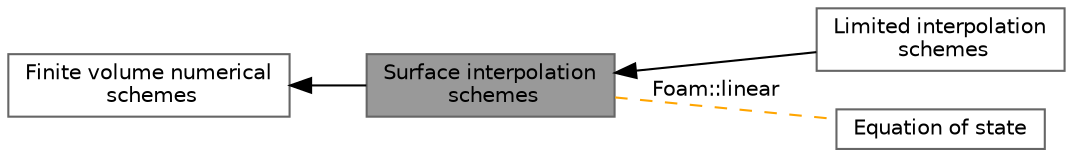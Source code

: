 digraph "Surface interpolation schemes"
{
 // LATEX_PDF_SIZE
  bgcolor="transparent";
  edge [fontname=Helvetica,fontsize=10,labelfontname=Helvetica,labelfontsize=10];
  node [fontname=Helvetica,fontsize=10,shape=box,height=0.2,width=0.4];
  rankdir=LR;
  Node3 [id="Node000003",label="Limited interpolation\l schemes",height=0.2,width=0.4,color="grey40", fillcolor="white", style="filled",URL="$group__grpFvLimitedSurfaceInterpolationSchemes.html",tooltip=" "];
  Node2 [id="Node000002",label="Finite volume numerical\l schemes",height=0.2,width=0.4,color="grey40", fillcolor="white", style="filled",URL="$group__grpFvSchemes.html",tooltip=" "];
  Node1 [id="Node000001",label="Surface interpolation\l schemes",height=0.2,width=0.4,color="gray40", fillcolor="grey60", style="filled", fontcolor="black",tooltip=" "];
  Node4 [id="Node000004",label="Equation of state",height=0.2,width=0.4,color="grey40", fillcolor="white", style="filled",URL="$group__grpSpecieEquationOfState.html",tooltip=" "];
  Node2->Node1 [shape=plaintext, dir="back", style="solid"];
  Node1->Node3 [shape=plaintext, dir="back", style="solid"];
  Node1->Node4 [shape=plaintext, label="Foam::linear", color="orange", dir="none", style="dashed"];
}

